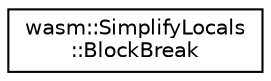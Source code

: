 digraph "Graphical Class Hierarchy"
{
  edge [fontname="Helvetica",fontsize="10",labelfontname="Helvetica",labelfontsize="10"];
  node [fontname="Helvetica",fontsize="10",shape=record];
  rankdir="LR";
  Node0 [label="wasm::SimplifyLocals\l::BlockBreak",height=0.2,width=0.4,color="black", fillcolor="white", style="filled",URL="$structwasm_1_1_simplify_locals_1_1_block_break.html"];
}
